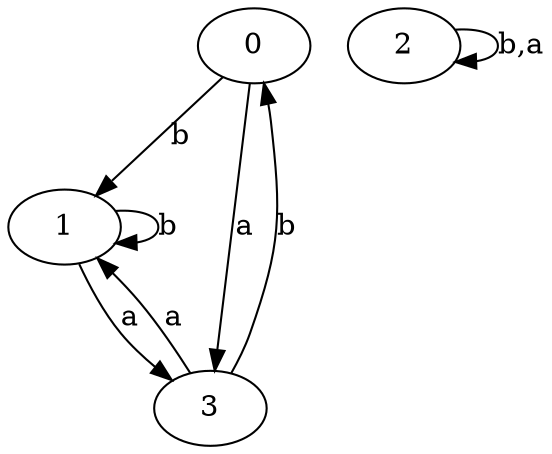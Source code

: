 digraph {
 ranksep=0.5;
 d2tdocpreamble = "\usetikzlibrary{automata}";
 d2tfigpreamble = "\tikzstyle{every state}= [ draw=blue!50,very thick,fill=blue!20]  \tikzstyle{auto}= [fill=white]";
 node [style="state"];
 edge [lblstyle="auto",topath="bend right", len=4  ]
  "0" [label="0",style = "state, initial"];
  "1" [label="1",style = "state, accepting"];
  "2" [label="2",];
  "3" [label="3",];
  "0" -> "1" [label="b"];
  "0" -> "3" [label="a"];
  "1" -> "1" [label="b",topath="loop above"];
  "1" -> "3" [label="a"];
  "2" -> "2" [label="b,a",topath="loop above"];
  "3" -> "0" [label="b"];
  "3" -> "1" [label="a"];
}
